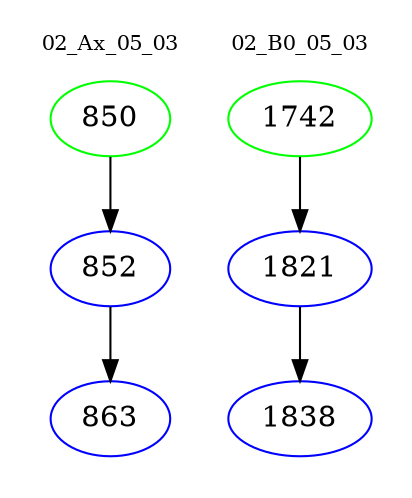 digraph{
subgraph cluster_0 {
color = white
label = "02_Ax_05_03";
fontsize=10;
T0_850 [label="850", color="green"]
T0_850 -> T0_852 [color="black"]
T0_852 [label="852", color="blue"]
T0_852 -> T0_863 [color="black"]
T0_863 [label="863", color="blue"]
}
subgraph cluster_1 {
color = white
label = "02_B0_05_03";
fontsize=10;
T1_1742 [label="1742", color="green"]
T1_1742 -> T1_1821 [color="black"]
T1_1821 [label="1821", color="blue"]
T1_1821 -> T1_1838 [color="black"]
T1_1838 [label="1838", color="blue"]
}
}
